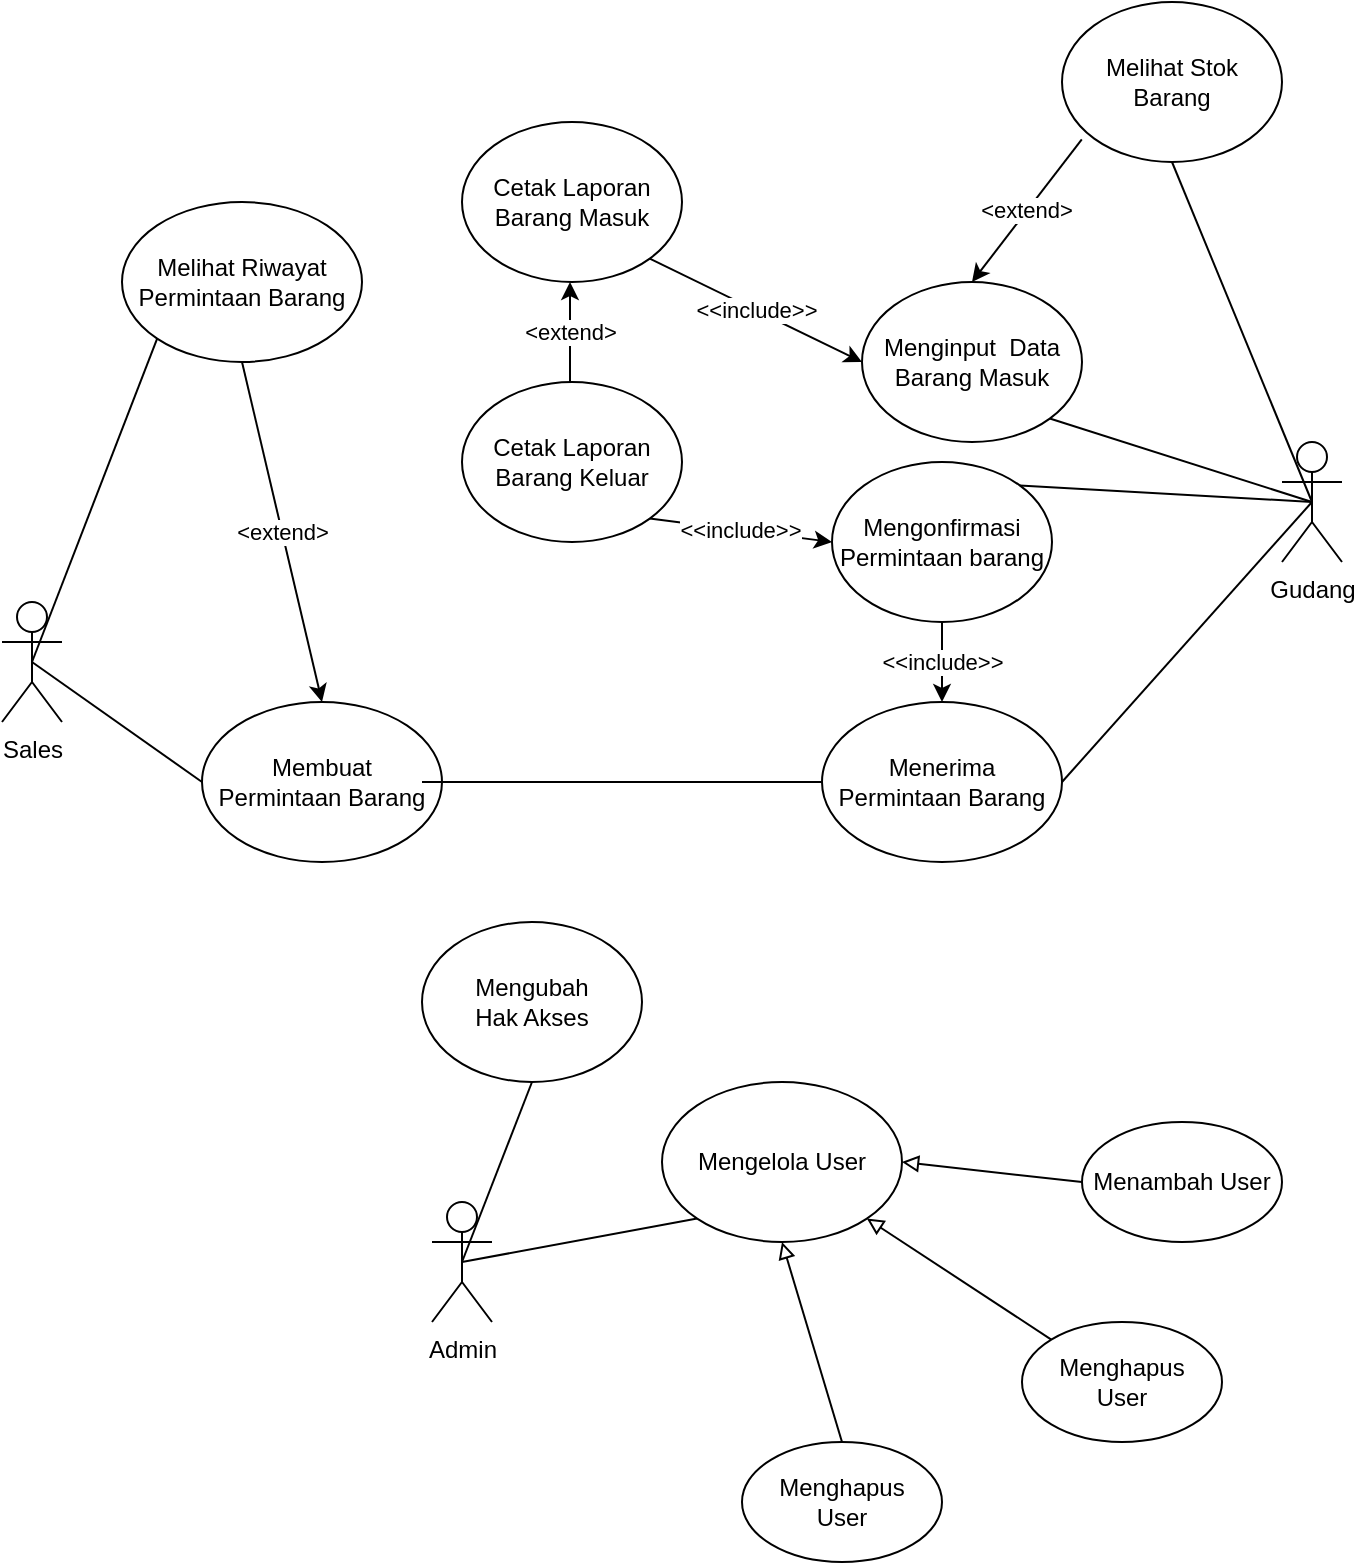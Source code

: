 <mxfile version="20.4.0" type="github">
  <diagram id="kxwwjnZhEfSy221t1gbS" name="Page-1">
    <mxGraphModel dx="1247" dy="692" grid="1" gridSize="10" guides="1" tooltips="1" connect="1" arrows="1" fold="1" page="1" pageScale="1" pageWidth="850" pageHeight="1100" math="0" shadow="0">
      <root>
        <mxCell id="0" />
        <mxCell id="1" parent="0" />
        <mxCell id="hreULt6u05wLk5KOpKzd-1" value="Sales" style="shape=umlActor;verticalLabelPosition=bottom;verticalAlign=top;html=1;outlineConnect=0;" vertex="1" parent="1">
          <mxGeometry x="100" y="490" width="30" height="60" as="geometry" />
        </mxCell>
        <mxCell id="hreULt6u05wLk5KOpKzd-2" value="Gudang" style="shape=umlActor;verticalLabelPosition=bottom;verticalAlign=top;html=1;outlineConnect=0;" vertex="1" parent="1">
          <mxGeometry x="740" y="410" width="30" height="60" as="geometry" />
        </mxCell>
        <mxCell id="hreULt6u05wLk5KOpKzd-3" value="Membuat &lt;br&gt;Permintaan Barang" style="ellipse;whiteSpace=wrap;html=1;" vertex="1" parent="1">
          <mxGeometry x="200" y="540" width="120" height="80" as="geometry" />
        </mxCell>
        <mxCell id="hreULt6u05wLk5KOpKzd-4" value="Melihat Riwayat Permintaan Barang" style="ellipse;whiteSpace=wrap;html=1;" vertex="1" parent="1">
          <mxGeometry x="160" y="290" width="120" height="80" as="geometry" />
        </mxCell>
        <mxCell id="hreULt6u05wLk5KOpKzd-6" value="" style="endArrow=none;html=1;rounded=0;exitX=0.5;exitY=0.5;exitDx=0;exitDy=0;exitPerimeter=0;entryX=0;entryY=0.5;entryDx=0;entryDy=0;" edge="1" parent="1" source="hreULt6u05wLk5KOpKzd-1" target="hreULt6u05wLk5KOpKzd-3">
          <mxGeometry width="50" height="50" relative="1" as="geometry">
            <mxPoint x="450" y="500" as="sourcePoint" />
            <mxPoint x="500" y="450" as="targetPoint" />
          </mxGeometry>
        </mxCell>
        <mxCell id="hreULt6u05wLk5KOpKzd-7" value="&amp;lt;extend&amp;gt;" style="endArrow=none;html=1;rounded=0;entryX=0.5;entryY=1;entryDx=0;entryDy=0;exitX=0.5;exitY=0;exitDx=0;exitDy=0;startArrow=classic;startFill=1;" edge="1" parent="1" source="hreULt6u05wLk5KOpKzd-3" target="hreULt6u05wLk5KOpKzd-4">
          <mxGeometry width="50" height="50" relative="1" as="geometry">
            <mxPoint x="450" y="500" as="sourcePoint" />
            <mxPoint x="500" y="450" as="targetPoint" />
          </mxGeometry>
        </mxCell>
        <mxCell id="hreULt6u05wLk5KOpKzd-8" value="Admin" style="shape=umlActor;verticalLabelPosition=bottom;verticalAlign=top;html=1;outlineConnect=0;" vertex="1" parent="1">
          <mxGeometry x="315" y="790" width="30" height="60" as="geometry" />
        </mxCell>
        <mxCell id="hreULt6u05wLk5KOpKzd-11" value="Mengubah &lt;br&gt;Hak Akses" style="ellipse;whiteSpace=wrap;html=1;" vertex="1" parent="1">
          <mxGeometry x="310" y="650" width="110" height="80" as="geometry" />
        </mxCell>
        <mxCell id="hreULt6u05wLk5KOpKzd-12" value="Menambah User" style="ellipse;whiteSpace=wrap;html=1;" vertex="1" parent="1">
          <mxGeometry x="640" y="750" width="100" height="60" as="geometry" />
        </mxCell>
        <mxCell id="hreULt6u05wLk5KOpKzd-13" value="Menghapus &lt;br&gt;User" style="ellipse;whiteSpace=wrap;html=1;" vertex="1" parent="1">
          <mxGeometry x="610" y="850" width="100" height="60" as="geometry" />
        </mxCell>
        <mxCell id="hreULt6u05wLk5KOpKzd-14" value="Mengelola User" style="ellipse;whiteSpace=wrap;html=1;" vertex="1" parent="1">
          <mxGeometry x="430" y="730" width="120" height="80" as="geometry" />
        </mxCell>
        <mxCell id="hreULt6u05wLk5KOpKzd-15" value="" style="endArrow=block;html=1;rounded=0;exitX=0;exitY=0.5;exitDx=0;exitDy=0;entryX=1;entryY=0.5;entryDx=0;entryDy=0;endFill=0;" edge="1" parent="1" source="hreULt6u05wLk5KOpKzd-12" target="hreULt6u05wLk5KOpKzd-14">
          <mxGeometry width="50" height="50" relative="1" as="geometry">
            <mxPoint x="360" y="690" as="sourcePoint" />
            <mxPoint x="410" y="640" as="targetPoint" />
          </mxGeometry>
        </mxCell>
        <mxCell id="hreULt6u05wLk5KOpKzd-18" value="" style="endArrow=block;html=1;rounded=0;exitX=0;exitY=0;exitDx=0;exitDy=0;entryX=1;entryY=1;entryDx=0;entryDy=0;endFill=0;" edge="1" parent="1" source="hreULt6u05wLk5KOpKzd-13" target="hreULt6u05wLk5KOpKzd-14">
          <mxGeometry width="50" height="50" relative="1" as="geometry">
            <mxPoint x="650" y="780" as="sourcePoint" />
            <mxPoint x="560" y="780" as="targetPoint" />
          </mxGeometry>
        </mxCell>
        <mxCell id="hreULt6u05wLk5KOpKzd-19" value="" style="endArrow=none;html=1;rounded=0;exitX=0.5;exitY=0.5;exitDx=0;exitDy=0;exitPerimeter=0;entryX=0.5;entryY=1;entryDx=0;entryDy=0;" edge="1" parent="1" source="hreULt6u05wLk5KOpKzd-8" target="hreULt6u05wLk5KOpKzd-11">
          <mxGeometry width="50" height="50" relative="1" as="geometry">
            <mxPoint x="-20" y="640" as="sourcePoint" />
            <mxPoint x="92.574" y="578.284" as="targetPoint" />
          </mxGeometry>
        </mxCell>
        <mxCell id="hreULt6u05wLk5KOpKzd-20" value="Menghapus &lt;br&gt;User" style="ellipse;whiteSpace=wrap;html=1;" vertex="1" parent="1">
          <mxGeometry x="470" y="910" width="100" height="60" as="geometry" />
        </mxCell>
        <mxCell id="hreULt6u05wLk5KOpKzd-21" value="" style="endArrow=block;html=1;rounded=0;exitX=0.5;exitY=0;exitDx=0;exitDy=0;entryX=0.5;entryY=1;entryDx=0;entryDy=0;endFill=0;" edge="1" parent="1" source="hreULt6u05wLk5KOpKzd-20" target="hreULt6u05wLk5KOpKzd-14">
          <mxGeometry width="50" height="50" relative="1" as="geometry">
            <mxPoint x="620" y="870" as="sourcePoint" />
            <mxPoint x="542.426" y="808.284" as="targetPoint" />
          </mxGeometry>
        </mxCell>
        <mxCell id="hreULt6u05wLk5KOpKzd-22" value="" style="endArrow=none;html=1;rounded=0;exitX=0.5;exitY=0.5;exitDx=0;exitDy=0;exitPerimeter=0;entryX=0;entryY=1;entryDx=0;entryDy=0;" edge="1" parent="1" source="hreULt6u05wLk5KOpKzd-8" target="hreULt6u05wLk5KOpKzd-14">
          <mxGeometry width="50" height="50" relative="1" as="geometry">
            <mxPoint x="340" y="800" as="sourcePoint" />
            <mxPoint x="340" y="730" as="targetPoint" />
          </mxGeometry>
        </mxCell>
        <mxCell id="hreULt6u05wLk5KOpKzd-23" value="Menginput&amp;nbsp; Data Barang Masuk" style="ellipse;whiteSpace=wrap;html=1;" vertex="1" parent="1">
          <mxGeometry x="530" y="330" width="110" height="80" as="geometry" />
        </mxCell>
        <mxCell id="hreULt6u05wLk5KOpKzd-24" value="Melihat Stok &lt;br&gt;Barang" style="ellipse;whiteSpace=wrap;html=1;" vertex="1" parent="1">
          <mxGeometry x="630" y="190" width="110" height="80" as="geometry" />
        </mxCell>
        <mxCell id="hreULt6u05wLk5KOpKzd-25" value="Cetak Laporan Barang Keluar" style="ellipse;whiteSpace=wrap;html=1;" vertex="1" parent="1">
          <mxGeometry x="330" y="380" width="110" height="80" as="geometry" />
        </mxCell>
        <mxCell id="hreULt6u05wLk5KOpKzd-26" value="Mengonfirmasi Permintaan barang" style="ellipse;whiteSpace=wrap;html=1;" vertex="1" parent="1">
          <mxGeometry x="515" y="420" width="110" height="80" as="geometry" />
        </mxCell>
        <mxCell id="hreULt6u05wLk5KOpKzd-27" value="&amp;lt;extend&amp;gt;" style="endArrow=none;html=1;rounded=0;entryX=0.09;entryY=0.858;entryDx=0;entryDy=0;exitX=0.5;exitY=0;exitDx=0;exitDy=0;entryPerimeter=0;startArrow=classic;startFill=1;" edge="1" parent="1" source="hreULt6u05wLk5KOpKzd-23" target="hreULt6u05wLk5KOpKzd-24">
          <mxGeometry width="50" height="50" relative="1" as="geometry">
            <mxPoint x="220" y="400" as="sourcePoint" />
            <mxPoint x="230" y="340" as="targetPoint" />
          </mxGeometry>
        </mxCell>
        <mxCell id="hreULt6u05wLk5KOpKzd-28" value="Cetak Laporan Barang Masuk" style="ellipse;whiteSpace=wrap;html=1;" vertex="1" parent="1">
          <mxGeometry x="330" y="250" width="110" height="80" as="geometry" />
        </mxCell>
        <mxCell id="hreULt6u05wLk5KOpKzd-29" value="&amp;lt;&amp;lt;include&amp;gt;&amp;gt;" style="endArrow=none;html=1;rounded=0;entryX=1;entryY=1;entryDx=0;entryDy=0;exitX=0;exitY=0.5;exitDx=0;exitDy=0;startArrow=classic;startFill=1;" edge="1" parent="1" source="hreULt6u05wLk5KOpKzd-23" target="hreULt6u05wLk5KOpKzd-28">
          <mxGeometry width="50" height="50" relative="1" as="geometry">
            <mxPoint x="615" y="300" as="sourcePoint" />
            <mxPoint x="595" y="250" as="targetPoint" />
          </mxGeometry>
        </mxCell>
        <mxCell id="hreULt6u05wLk5KOpKzd-30" value="" style="endArrow=none;html=1;rounded=0;exitX=0.5;exitY=0.5;exitDx=0;exitDy=0;exitPerimeter=0;entryX=0.5;entryY=1;entryDx=0;entryDy=0;" edge="1" parent="1" source="hreULt6u05wLk5KOpKzd-2" target="hreULt6u05wLk5KOpKzd-24">
          <mxGeometry width="50" height="50" relative="1" as="geometry">
            <mxPoint x="355" y="780" as="sourcePoint" />
            <mxPoint x="375" y="700" as="targetPoint" />
          </mxGeometry>
        </mxCell>
        <mxCell id="hreULt6u05wLk5KOpKzd-31" value="" style="endArrow=none;html=1;rounded=0;entryX=0.5;entryY=0.5;entryDx=0;entryDy=0;entryPerimeter=0;exitX=1;exitY=0;exitDx=0;exitDy=0;" edge="1" parent="1" source="hreULt6u05wLk5KOpKzd-26" target="hreULt6u05wLk5KOpKzd-2">
          <mxGeometry width="50" height="50" relative="1" as="geometry">
            <mxPoint x="680" y="560" as="sourcePoint" />
            <mxPoint x="730" y="510" as="targetPoint" />
          </mxGeometry>
        </mxCell>
        <mxCell id="hreULt6u05wLk5KOpKzd-32" value="&amp;lt;&amp;lt;include&amp;gt;&amp;gt;" style="endArrow=none;html=1;rounded=0;entryX=1;entryY=1;entryDx=0;entryDy=0;exitX=0;exitY=0.5;exitDx=0;exitDy=0;startArrow=classic;startFill=1;" edge="1" parent="1" source="hreULt6u05wLk5KOpKzd-26" target="hreULt6u05wLk5KOpKzd-25">
          <mxGeometry width="50" height="50" relative="1" as="geometry">
            <mxPoint x="550" y="370" as="sourcePoint" />
            <mxPoint x="483.891" y="328.284" as="targetPoint" />
          </mxGeometry>
        </mxCell>
        <mxCell id="hreULt6u05wLk5KOpKzd-33" value="" style="endArrow=none;html=1;rounded=0;entryX=1;entryY=1;entryDx=0;entryDy=0;exitX=0.5;exitY=0.5;exitDx=0;exitDy=0;exitPerimeter=0;" edge="1" parent="1" source="hreULt6u05wLk5KOpKzd-2" target="hreULt6u05wLk5KOpKzd-23">
          <mxGeometry width="50" height="50" relative="1" as="geometry">
            <mxPoint x="750" y="450" as="sourcePoint" />
            <mxPoint x="695" y="280" as="targetPoint" />
          </mxGeometry>
        </mxCell>
        <mxCell id="hreULt6u05wLk5KOpKzd-35" value="" style="endArrow=none;html=1;rounded=0;exitX=0.5;exitY=0.5;exitDx=0;exitDy=0;exitPerimeter=0;entryX=0;entryY=1;entryDx=0;entryDy=0;" edge="1" parent="1" source="hreULt6u05wLk5KOpKzd-1" target="hreULt6u05wLk5KOpKzd-4">
          <mxGeometry width="50" height="50" relative="1" as="geometry">
            <mxPoint x="125" y="530" as="sourcePoint" />
            <mxPoint x="247.574" y="528.284" as="targetPoint" />
          </mxGeometry>
        </mxCell>
        <mxCell id="hreULt6u05wLk5KOpKzd-36" value="Menerima&lt;br&gt;Permintaan Barang" style="ellipse;whiteSpace=wrap;html=1;" vertex="1" parent="1">
          <mxGeometry x="510" y="540" width="120" height="80" as="geometry" />
        </mxCell>
        <mxCell id="hreULt6u05wLk5KOpKzd-38" value="" style="endArrow=none;html=1;rounded=0;exitX=0.5;exitY=0.5;exitDx=0;exitDy=0;exitPerimeter=0;entryX=1;entryY=0.5;entryDx=0;entryDy=0;" edge="1" parent="1" source="hreULt6u05wLk5KOpKzd-2" target="hreULt6u05wLk5KOpKzd-36">
          <mxGeometry width="50" height="50" relative="1" as="geometry">
            <mxPoint x="765" y="450" as="sourcePoint" />
            <mxPoint x="590" y="460" as="targetPoint" />
          </mxGeometry>
        </mxCell>
        <mxCell id="hreULt6u05wLk5KOpKzd-39" value="" style="endArrow=none;html=1;rounded=0;exitX=1;exitY=0.5;exitDx=0;exitDy=0;entryX=0;entryY=0.5;entryDx=0;entryDy=0;" edge="1" parent="1" target="hreULt6u05wLk5KOpKzd-36">
          <mxGeometry width="50" height="50" relative="1" as="geometry">
            <mxPoint x="310" y="580" as="sourcePoint" />
            <mxPoint x="590" y="470" as="targetPoint" />
          </mxGeometry>
        </mxCell>
        <mxCell id="hreULt6u05wLk5KOpKzd-40" value="&amp;lt;&amp;lt;include&amp;gt;&amp;gt;" style="endArrow=none;html=1;rounded=0;entryX=0.5;entryY=1;entryDx=0;entryDy=0;exitX=0.5;exitY=0;exitDx=0;exitDy=0;startArrow=classic;startFill=1;" edge="1" parent="1" source="hreULt6u05wLk5KOpKzd-36" target="hreULt6u05wLk5KOpKzd-26">
          <mxGeometry width="50" height="50" relative="1" as="geometry">
            <mxPoint x="586.109" y="598.284" as="sourcePoint" />
            <mxPoint x="473.891" y="571.716" as="targetPoint" />
          </mxGeometry>
        </mxCell>
        <mxCell id="hreULt6u05wLk5KOpKzd-41" value="&amp;lt;extend&amp;gt;" style="endArrow=classic;html=1;rounded=0;entryX=0.5;entryY=1;entryDx=0;entryDy=0;exitX=0.5;exitY=0;exitDx=0;exitDy=0;startArrow=none;startFill=0;endFill=1;" edge="1" parent="1">
          <mxGeometry width="50" height="50" relative="1" as="geometry">
            <mxPoint x="384" y="380" as="sourcePoint" />
            <mxPoint x="384" y="330" as="targetPoint" />
          </mxGeometry>
        </mxCell>
      </root>
    </mxGraphModel>
  </diagram>
</mxfile>
